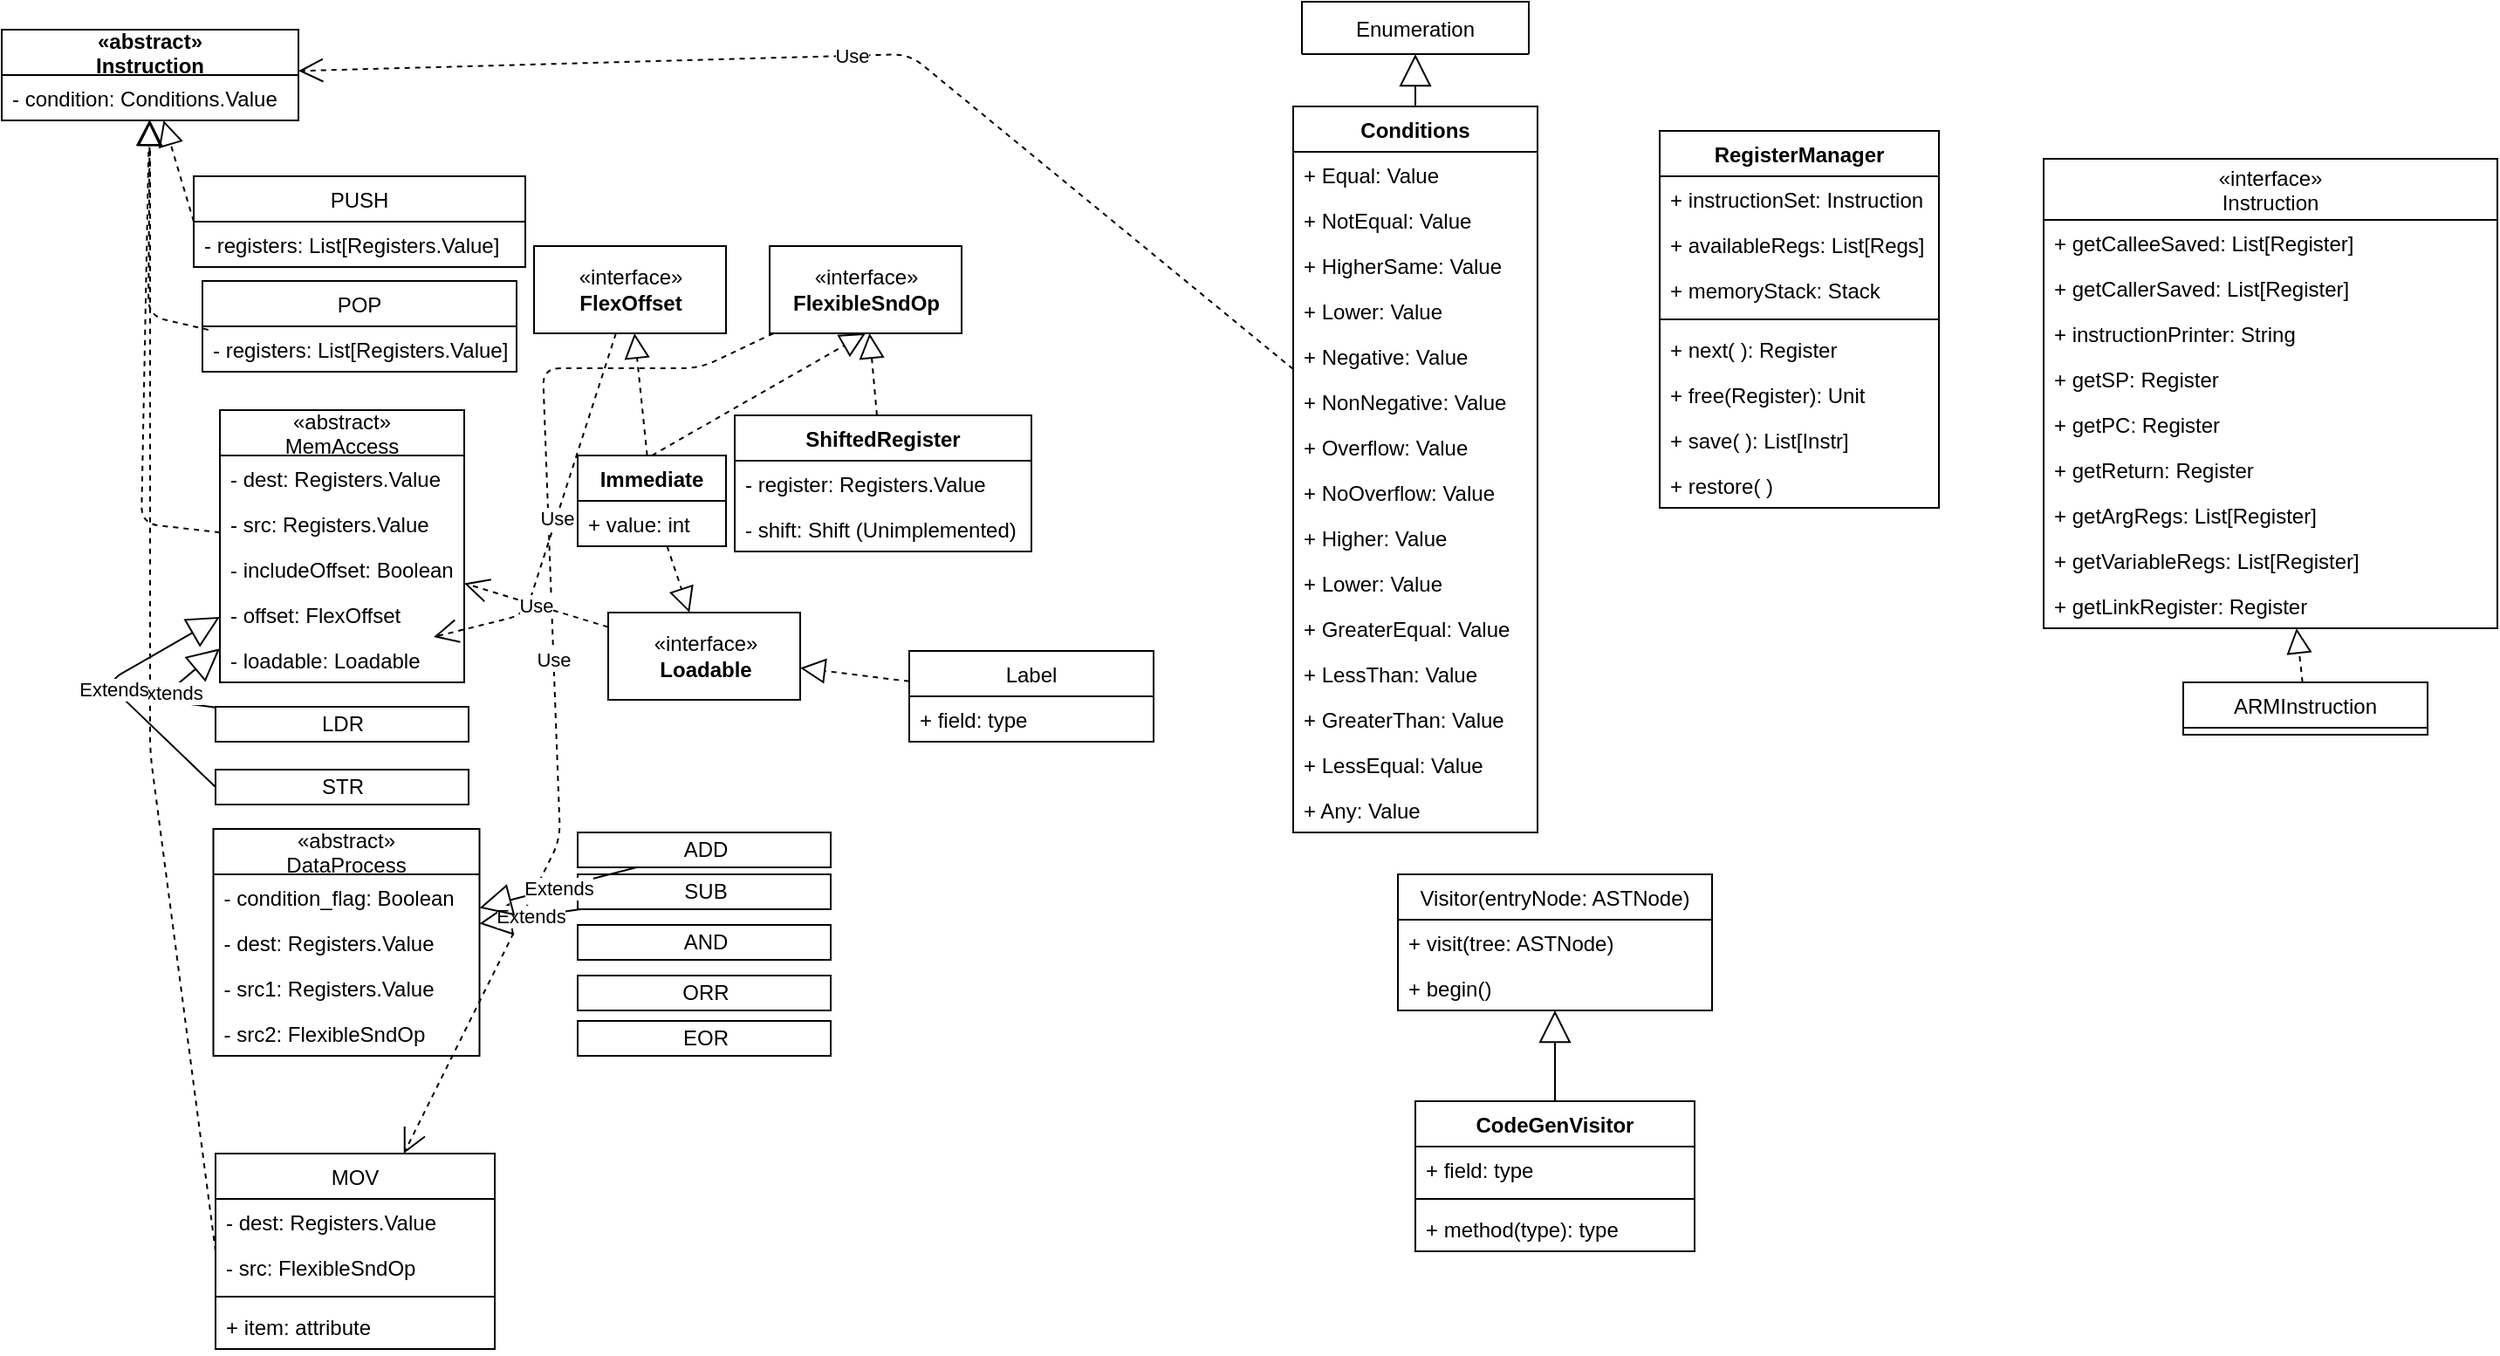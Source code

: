 <mxfile version="12.7.0" type="device"><diagram id="C5RBs43oDa-KdzZeNtuy" name="Page-1"><mxGraphModel dx="927" dy="498" grid="1" gridSize="10" guides="1" tooltips="1" connect="1" arrows="1" fold="1" page="1" pageScale="1" pageWidth="1654" pageHeight="1169" math="0" shadow="0"><root><mxCell id="WIyWlLk6GJQsqaUBKTNV-0"/><mxCell id="WIyWlLk6GJQsqaUBKTNV-1" parent="WIyWlLk6GJQsqaUBKTNV-0"/><mxCell id="_o6cp8vwqHWBX1UMUUxe-0" value="CodeGenVisitor" style="swimlane;fontStyle=1;align=center;verticalAlign=top;childLayout=stackLayout;horizontal=1;startSize=26;horizontalStack=0;resizeParent=1;resizeParentMax=0;resizeLast=0;collapsible=1;marginBottom=0;" parent="WIyWlLk6GJQsqaUBKTNV-1" vertex="1"><mxGeometry x="810" y="640" width="160" height="86" as="geometry"/></mxCell><mxCell id="_o6cp8vwqHWBX1UMUUxe-1" value="+ field: type" style="text;strokeColor=none;fillColor=none;align=left;verticalAlign=top;spacingLeft=4;spacingRight=4;overflow=hidden;rotatable=0;points=[[0,0.5],[1,0.5]];portConstraint=eastwest;" parent="_o6cp8vwqHWBX1UMUUxe-0" vertex="1"><mxGeometry y="26" width="160" height="26" as="geometry"/></mxCell><mxCell id="_o6cp8vwqHWBX1UMUUxe-2" value="" style="line;strokeWidth=1;fillColor=none;align=left;verticalAlign=middle;spacingTop=-1;spacingLeft=3;spacingRight=3;rotatable=0;labelPosition=right;points=[];portConstraint=eastwest;" parent="_o6cp8vwqHWBX1UMUUxe-0" vertex="1"><mxGeometry y="52" width="160" height="8" as="geometry"/></mxCell><mxCell id="_o6cp8vwqHWBX1UMUUxe-3" value="+ method(type): type" style="text;strokeColor=none;fillColor=none;align=left;verticalAlign=top;spacingLeft=4;spacingRight=4;overflow=hidden;rotatable=0;points=[[0,0.5],[1,0.5]];portConstraint=eastwest;" parent="_o6cp8vwqHWBX1UMUUxe-0" vertex="1"><mxGeometry y="60" width="160" height="26" as="geometry"/></mxCell><mxCell id="_o6cp8vwqHWBX1UMUUxe-4" value="Visitor(entryNode: ASTNode)" style="swimlane;fontStyle=0;childLayout=stackLayout;horizontal=1;startSize=26;fillColor=none;horizontalStack=0;resizeParent=1;resizeParentMax=0;resizeLast=0;collapsible=1;marginBottom=0;" parent="WIyWlLk6GJQsqaUBKTNV-1" vertex="1"><mxGeometry x="800" y="510" width="180" height="78" as="geometry"/></mxCell><mxCell id="_o6cp8vwqHWBX1UMUUxe-5" value="+ visit(tree: ASTNode)" style="text;strokeColor=none;fillColor=none;align=left;verticalAlign=top;spacingLeft=4;spacingRight=4;overflow=hidden;rotatable=0;points=[[0,0.5],[1,0.5]];portConstraint=eastwest;" parent="_o6cp8vwqHWBX1UMUUxe-4" vertex="1"><mxGeometry y="26" width="180" height="26" as="geometry"/></mxCell><mxCell id="_o6cp8vwqHWBX1UMUUxe-6" value="+ begin()" style="text;strokeColor=none;fillColor=none;align=left;verticalAlign=top;spacingLeft=4;spacingRight=4;overflow=hidden;rotatable=0;points=[[0,0.5],[1,0.5]];portConstraint=eastwest;" parent="_o6cp8vwqHWBX1UMUUxe-4" vertex="1"><mxGeometry y="52" width="180" height="26" as="geometry"/></mxCell><mxCell id="_o6cp8vwqHWBX1UMUUxe-9" value="" style="endArrow=block;endSize=16;endFill=0;html=1;exitX=0.5;exitY=0;exitDx=0;exitDy=0;" parent="WIyWlLk6GJQsqaUBKTNV-1" source="_o6cp8vwqHWBX1UMUUxe-0" target="_o6cp8vwqHWBX1UMUUxe-6" edge="1"><mxGeometry width="160" relative="1" as="geometry"><mxPoint x="390" y="270" as="sourcePoint"/><mxPoint x="300" y="430" as="targetPoint"/></mxGeometry></mxCell><mxCell id="_o6cp8vwqHWBX1UMUUxe-18" value="Enumeration" style="swimlane;fontStyle=0;childLayout=stackLayout;horizontal=1;startSize=52;fillColor=none;horizontalStack=0;resizeParent=1;resizeParentMax=0;resizeLast=0;collapsible=1;marginBottom=0;" parent="WIyWlLk6GJQsqaUBKTNV-1" vertex="1"><mxGeometry x="745" y="10" width="130" height="30" as="geometry"><mxRectangle x="585" y="124" width="100" height="52" as="alternateBounds"/></mxGeometry></mxCell><mxCell id="_o6cp8vwqHWBX1UMUUxe-32" value="PUSH" style="swimlane;fontStyle=0;childLayout=stackLayout;horizontal=1;startSize=26;fillColor=none;horizontalStack=0;resizeParent=1;resizeParentMax=0;resizeLast=0;collapsible=1;marginBottom=0;" parent="WIyWlLk6GJQsqaUBKTNV-1" vertex="1"><mxGeometry x="110" y="110" width="190" height="52" as="geometry"/></mxCell><mxCell id="_o6cp8vwqHWBX1UMUUxe-33" value="- registers: List[Registers.Value]" style="text;strokeColor=none;fillColor=none;align=left;verticalAlign=top;spacingLeft=4;spacingRight=4;overflow=hidden;rotatable=0;points=[[0,0.5],[1,0.5]];portConstraint=eastwest;" parent="_o6cp8vwqHWBX1UMUUxe-32" vertex="1"><mxGeometry y="26" width="190" height="26" as="geometry"/></mxCell><mxCell id="_o6cp8vwqHWBX1UMUUxe-47" value="" style="endArrow=block;dashed=1;endFill=0;endSize=12;html=1;exitX=0;exitY=0.5;exitDx=0;exitDy=0;" parent="WIyWlLk6GJQsqaUBKTNV-1" source="_o6cp8vwqHWBX1UMUUxe-32" target="_o6cp8vwqHWBX1UMUUxe-86" edge="1"><mxGeometry width="160" relative="1" as="geometry"><mxPoint x="100" y="255" as="sourcePoint"/><mxPoint x="71.96" y="103.012" as="targetPoint"/><Array as="points"/></mxGeometry></mxCell><mxCell id="_o6cp8vwqHWBX1UMUUxe-55" value="" style="endArrow=block;dashed=1;endFill=0;endSize=12;html=1;exitX=0.019;exitY=0.077;exitDx=0;exitDy=0;exitPerimeter=0;" parent="WIyWlLk6GJQsqaUBKTNV-1" source="_o6cp8vwqHWBX1UMUUxe-58" target="_o6cp8vwqHWBX1UMUUxe-86" edge="1"><mxGeometry width="160" relative="1" as="geometry"><mxPoint x="65" y="380" as="sourcePoint"/><mxPoint x="70" y="104" as="targetPoint"/><Array as="points"><mxPoint x="84" y="190"/></Array></mxGeometry></mxCell><mxCell id="_o6cp8vwqHWBX1UMUUxe-57" value="POP" style="swimlane;fontStyle=0;childLayout=stackLayout;horizontal=1;startSize=26;fillColor=none;horizontalStack=0;resizeParent=1;resizeParentMax=0;resizeLast=0;collapsible=1;marginBottom=0;" parent="WIyWlLk6GJQsqaUBKTNV-1" vertex="1"><mxGeometry x="115" y="170" width="180" height="52" as="geometry"/></mxCell><mxCell id="_o6cp8vwqHWBX1UMUUxe-58" value="- registers: List[Registers.Value]" style="text;strokeColor=none;fillColor=none;align=left;verticalAlign=top;spacingLeft=4;spacingRight=4;overflow=hidden;rotatable=0;points=[[0,0.5],[1,0.5]];portConstraint=eastwest;" parent="_o6cp8vwqHWBX1UMUUxe-57" vertex="1"><mxGeometry y="26" width="180" height="26" as="geometry"/></mxCell><mxCell id="_o6cp8vwqHWBX1UMUUxe-59" value="MOV" style="swimlane;fontStyle=0;childLayout=stackLayout;horizontal=1;startSize=26;fillColor=none;horizontalStack=0;resizeParent=1;resizeParentMax=0;resizeLast=0;collapsible=1;marginBottom=0;" parent="WIyWlLk6GJQsqaUBKTNV-1" vertex="1"><mxGeometry x="122.5" y="670" width="160" height="112" as="geometry"/></mxCell><mxCell id="_o6cp8vwqHWBX1UMUUxe-62" value="- dest: Registers.Value" style="text;strokeColor=none;fillColor=none;align=left;verticalAlign=top;spacingLeft=4;spacingRight=4;overflow=hidden;rotatable=0;points=[[0,0.5],[1,0.5]];portConstraint=eastwest;" parent="_o6cp8vwqHWBX1UMUUxe-59" vertex="1"><mxGeometry y="26" width="160" height="26" as="geometry"/></mxCell><mxCell id="_o6cp8vwqHWBX1UMUUxe-60" value="- src: FlexibleSndOp" style="text;strokeColor=none;fillColor=none;align=left;verticalAlign=top;spacingLeft=4;spacingRight=4;overflow=hidden;rotatable=0;points=[[0,0.5],[1,0.5]];portConstraint=eastwest;" parent="_o6cp8vwqHWBX1UMUUxe-59" vertex="1"><mxGeometry y="52" width="160" height="26" as="geometry"/></mxCell><mxCell id="_o6cp8vwqHWBX1UMUUxe-66" value="" style="line;strokeWidth=1;fillColor=none;align=left;verticalAlign=middle;spacingTop=-1;spacingLeft=3;spacingRight=3;rotatable=0;labelPosition=right;points=[];portConstraint=eastwest;" parent="_o6cp8vwqHWBX1UMUUxe-59" vertex="1"><mxGeometry y="78" width="160" height="8" as="geometry"/></mxCell><mxCell id="_o6cp8vwqHWBX1UMUUxe-67" value="+ item: attribute" style="text;strokeColor=none;fillColor=none;align=left;verticalAlign=top;spacingLeft=4;spacingRight=4;overflow=hidden;rotatable=0;points=[[0,0.5],[1,0.5]];portConstraint=eastwest;" parent="_o6cp8vwqHWBX1UMUUxe-59" vertex="1"><mxGeometry y="86" width="160" height="26" as="geometry"/></mxCell><mxCell id="_o6cp8vwqHWBX1UMUUxe-61" value="" style="endArrow=block;dashed=1;endFill=0;endSize=12;html=1;exitX=0;exitY=0.5;exitDx=0;exitDy=0;" parent="WIyWlLk6GJQsqaUBKTNV-1" source="_o6cp8vwqHWBX1UMUUxe-59" target="_o6cp8vwqHWBX1UMUUxe-86" edge="1"><mxGeometry width="160" relative="1" as="geometry"><mxPoint x="10" y="440" as="sourcePoint"/><mxPoint x="69.02" y="110.006" as="targetPoint"/><Array as="points"><mxPoint x="85" y="440"/></Array></mxGeometry></mxCell><mxCell id="_o6cp8vwqHWBX1UMUUxe-64" value="«interface»&lt;br&gt;&lt;b&gt;FlexibleSndOp&lt;/b&gt;" style="html=1;" parent="WIyWlLk6GJQsqaUBKTNV-1" vertex="1"><mxGeometry x="440" y="150" width="110" height="50" as="geometry"/></mxCell><mxCell id="_o6cp8vwqHWBX1UMUUxe-68" value="Conditions" style="swimlane;fontStyle=1;childLayout=stackLayout;horizontal=1;startSize=26;fillColor=none;horizontalStack=0;resizeParent=1;resizeParentMax=0;resizeLast=0;collapsible=1;marginBottom=0;" parent="WIyWlLk6GJQsqaUBKTNV-1" vertex="1"><mxGeometry x="740" y="70" width="140" height="416" as="geometry"/></mxCell><mxCell id="_o6cp8vwqHWBX1UMUUxe-69" value="+ Equal: Value" style="text;strokeColor=none;fillColor=none;align=left;verticalAlign=top;spacingLeft=4;spacingRight=4;overflow=hidden;rotatable=0;points=[[0,0.5],[1,0.5]];portConstraint=eastwest;" parent="_o6cp8vwqHWBX1UMUUxe-68" vertex="1"><mxGeometry y="26" width="140" height="26" as="geometry"/></mxCell><mxCell id="_o6cp8vwqHWBX1UMUUxe-70" value="+ NotEqual: Value" style="text;strokeColor=none;fillColor=none;align=left;verticalAlign=top;spacingLeft=4;spacingRight=4;overflow=hidden;rotatable=0;points=[[0,0.5],[1,0.5]];portConstraint=eastwest;" parent="_o6cp8vwqHWBX1UMUUxe-68" vertex="1"><mxGeometry y="52" width="140" height="26" as="geometry"/></mxCell><mxCell id="_o6cp8vwqHWBX1UMUUxe-71" value="+ HigherSame: Value" style="text;strokeColor=none;fillColor=none;align=left;verticalAlign=top;spacingLeft=4;spacingRight=4;overflow=hidden;rotatable=0;points=[[0,0.5],[1,0.5]];portConstraint=eastwest;" parent="_o6cp8vwqHWBX1UMUUxe-68" vertex="1"><mxGeometry y="78" width="140" height="26" as="geometry"/></mxCell><mxCell id="_o6cp8vwqHWBX1UMUUxe-74" value="+ Lower: Value" style="text;strokeColor=none;fillColor=none;align=left;verticalAlign=top;spacingLeft=4;spacingRight=4;overflow=hidden;rotatable=0;points=[[0,0.5],[1,0.5]];portConstraint=eastwest;" parent="_o6cp8vwqHWBX1UMUUxe-68" vertex="1"><mxGeometry y="104" width="140" height="26" as="geometry"/></mxCell><mxCell id="_o6cp8vwqHWBX1UMUUxe-75" value="+ Negative: Value" style="text;strokeColor=none;fillColor=none;align=left;verticalAlign=top;spacingLeft=4;spacingRight=4;overflow=hidden;rotatable=0;points=[[0,0.5],[1,0.5]];portConstraint=eastwest;" parent="_o6cp8vwqHWBX1UMUUxe-68" vertex="1"><mxGeometry y="130" width="140" height="26" as="geometry"/></mxCell><mxCell id="_o6cp8vwqHWBX1UMUUxe-76" value="+ NonNegative: Value" style="text;strokeColor=none;fillColor=none;align=left;verticalAlign=top;spacingLeft=4;spacingRight=4;overflow=hidden;rotatable=0;points=[[0,0.5],[1,0.5]];portConstraint=eastwest;" parent="_o6cp8vwqHWBX1UMUUxe-68" vertex="1"><mxGeometry y="156" width="140" height="26" as="geometry"/></mxCell><mxCell id="_o6cp8vwqHWBX1UMUUxe-77" value="+ Overflow: Value" style="text;strokeColor=none;fillColor=none;align=left;verticalAlign=top;spacingLeft=4;spacingRight=4;overflow=hidden;rotatable=0;points=[[0,0.5],[1,0.5]];portConstraint=eastwest;" parent="_o6cp8vwqHWBX1UMUUxe-68" vertex="1"><mxGeometry y="182" width="140" height="26" as="geometry"/></mxCell><mxCell id="_o6cp8vwqHWBX1UMUUxe-78" value="+ NoOverflow: Value" style="text;strokeColor=none;fillColor=none;align=left;verticalAlign=top;spacingLeft=4;spacingRight=4;overflow=hidden;rotatable=0;points=[[0,0.5],[1,0.5]];portConstraint=eastwest;" parent="_o6cp8vwqHWBX1UMUUxe-68" vertex="1"><mxGeometry y="208" width="140" height="26" as="geometry"/></mxCell><mxCell id="_o6cp8vwqHWBX1UMUUxe-79" value="+ Higher: Value" style="text;strokeColor=none;fillColor=none;align=left;verticalAlign=top;spacingLeft=4;spacingRight=4;overflow=hidden;rotatable=0;points=[[0,0.5],[1,0.5]];portConstraint=eastwest;" parent="_o6cp8vwqHWBX1UMUUxe-68" vertex="1"><mxGeometry y="234" width="140" height="26" as="geometry"/></mxCell><mxCell id="_o6cp8vwqHWBX1UMUUxe-80" value="+ Lower: Value" style="text;strokeColor=none;fillColor=none;align=left;verticalAlign=top;spacingLeft=4;spacingRight=4;overflow=hidden;rotatable=0;points=[[0,0.5],[1,0.5]];portConstraint=eastwest;" parent="_o6cp8vwqHWBX1UMUUxe-68" vertex="1"><mxGeometry y="260" width="140" height="26" as="geometry"/></mxCell><mxCell id="_o6cp8vwqHWBX1UMUUxe-81" value="+ GreaterEqual: Value" style="text;strokeColor=none;fillColor=none;align=left;verticalAlign=top;spacingLeft=4;spacingRight=4;overflow=hidden;rotatable=0;points=[[0,0.5],[1,0.5]];portConstraint=eastwest;" parent="_o6cp8vwqHWBX1UMUUxe-68" vertex="1"><mxGeometry y="286" width="140" height="26" as="geometry"/></mxCell><mxCell id="_o6cp8vwqHWBX1UMUUxe-82" value="+ LessThan: Value" style="text;strokeColor=none;fillColor=none;align=left;verticalAlign=top;spacingLeft=4;spacingRight=4;overflow=hidden;rotatable=0;points=[[0,0.5],[1,0.5]];portConstraint=eastwest;" parent="_o6cp8vwqHWBX1UMUUxe-68" vertex="1"><mxGeometry y="312" width="140" height="26" as="geometry"/></mxCell><mxCell id="_o6cp8vwqHWBX1UMUUxe-83" value="+ GreaterThan: Value" style="text;strokeColor=none;fillColor=none;align=left;verticalAlign=top;spacingLeft=4;spacingRight=4;overflow=hidden;rotatable=0;points=[[0,0.5],[1,0.5]];portConstraint=eastwest;" parent="_o6cp8vwqHWBX1UMUUxe-68" vertex="1"><mxGeometry y="338" width="140" height="26" as="geometry"/></mxCell><mxCell id="_o6cp8vwqHWBX1UMUUxe-84" value="+ LessEqual: Value" style="text;strokeColor=none;fillColor=none;align=left;verticalAlign=top;spacingLeft=4;spacingRight=4;overflow=hidden;rotatable=0;points=[[0,0.5],[1,0.5]];portConstraint=eastwest;" parent="_o6cp8vwqHWBX1UMUUxe-68" vertex="1"><mxGeometry y="364" width="140" height="26" as="geometry"/></mxCell><mxCell id="_o6cp8vwqHWBX1UMUUxe-85" value="+ Any: Value" style="text;strokeColor=none;fillColor=none;align=left;verticalAlign=top;spacingLeft=4;spacingRight=4;overflow=hidden;rotatable=0;points=[[0,0.5],[1,0.5]];portConstraint=eastwest;" parent="_o6cp8vwqHWBX1UMUUxe-68" vertex="1"><mxGeometry y="390" width="140" height="26" as="geometry"/></mxCell><mxCell id="_o6cp8vwqHWBX1UMUUxe-73" value="" style="endArrow=block;endSize=16;endFill=0;html=1;entryX=0.5;entryY=1;entryDx=0;entryDy=0;exitX=0.5;exitY=0;exitDx=0;exitDy=0;" parent="WIyWlLk6GJQsqaUBKTNV-1" source="_o6cp8vwqHWBX1UMUUxe-68" target="_o6cp8vwqHWBX1UMUUxe-18" edge="1"><mxGeometry width="160" relative="1" as="geometry"><mxPoint x="730" y="120" as="sourcePoint"/><mxPoint x="730" y="70" as="targetPoint"/></mxGeometry></mxCell><mxCell id="_o6cp8vwqHWBX1UMUUxe-86" value="«abstract»&#10;Instruction" style="swimlane;fontStyle=1;childLayout=stackLayout;horizontal=1;startSize=26;fillColor=none;horizontalStack=0;resizeParent=1;resizeParentMax=0;resizeLast=0;collapsible=1;marginBottom=0;" parent="WIyWlLk6GJQsqaUBKTNV-1" vertex="1"><mxGeometry y="26" width="170" height="52" as="geometry"/></mxCell><mxCell id="_o6cp8vwqHWBX1UMUUxe-87" value="- condition: Conditions.Value" style="text;strokeColor=none;fillColor=none;align=left;verticalAlign=top;spacingLeft=4;spacingRight=4;overflow=hidden;rotatable=0;points=[[0,0.5],[1,0.5]];portConstraint=eastwest;" parent="_o6cp8vwqHWBX1UMUUxe-86" vertex="1"><mxGeometry y="26" width="170" height="26" as="geometry"/></mxCell><mxCell id="_o6cp8vwqHWBX1UMUUxe-90" value="Use" style="endArrow=open;endSize=12;dashed=1;html=1;" parent="WIyWlLk6GJQsqaUBKTNV-1" source="_o6cp8vwqHWBX1UMUUxe-68" target="_o6cp8vwqHWBX1UMUUxe-86" edge="1"><mxGeometry width="160" relative="1" as="geometry"><mxPoint x="550" y="110" as="sourcePoint"/><mxPoint x="550" y="62" as="targetPoint"/><Array as="points"><mxPoint x="520" y="40"/></Array></mxGeometry></mxCell><mxCell id="_o6cp8vwqHWBX1UMUUxe-91" value="Immediate" style="swimlane;fontStyle=1;align=center;verticalAlign=top;childLayout=stackLayout;horizontal=1;startSize=26;horizontalStack=0;resizeParent=1;resizeParentMax=0;resizeLast=0;collapsible=1;marginBottom=0;" parent="WIyWlLk6GJQsqaUBKTNV-1" vertex="1"><mxGeometry x="330" y="270" width="85" height="52" as="geometry"><mxRectangle x="330" y="270" width="90" height="26" as="alternateBounds"/></mxGeometry></mxCell><mxCell id="_o6cp8vwqHWBX1UMUUxe-92" value="+ value: int" style="text;strokeColor=none;fillColor=none;align=left;verticalAlign=top;spacingLeft=4;spacingRight=4;overflow=hidden;rotatable=0;points=[[0,0.5],[1,0.5]];portConstraint=eastwest;" parent="_o6cp8vwqHWBX1UMUUxe-91" vertex="1"><mxGeometry y="26" width="85" height="26" as="geometry"/></mxCell><mxCell id="_o6cp8vwqHWBX1UMUUxe-95" value="" style="endArrow=block;dashed=1;endFill=0;endSize=12;html=1;entryX=0.5;entryY=1;entryDx=0;entryDy=0;exitX=0.5;exitY=0;exitDx=0;exitDy=0;" parent="WIyWlLk6GJQsqaUBKTNV-1" source="_o6cp8vwqHWBX1UMUUxe-91" target="_o6cp8vwqHWBX1UMUUxe-64" edge="1"><mxGeometry width="160" relative="1" as="geometry"><mxPoint x="315" y="257.5" as="sourcePoint"/><mxPoint x="475" y="257.5" as="targetPoint"/></mxGeometry></mxCell><mxCell id="_o6cp8vwqHWBX1UMUUxe-97" value="Use" style="endArrow=open;endSize=12;dashed=1;html=1;" parent="WIyWlLk6GJQsqaUBKTNV-1" source="_o6cp8vwqHWBX1UMUUxe-64" target="_o6cp8vwqHWBX1UMUUxe-59" edge="1"><mxGeometry width="160" relative="1" as="geometry"><mxPoint x="210" y="420" as="sourcePoint"/><mxPoint x="370" y="420" as="targetPoint"/><Array as="points"><mxPoint x="400" y="220"/><mxPoint x="310" y="220"/><mxPoint x="320" y="490"/></Array></mxGeometry></mxCell><mxCell id="_o6cp8vwqHWBX1UMUUxe-99" value="ShiftedRegister" style="swimlane;fontStyle=1;childLayout=stackLayout;horizontal=1;startSize=26;fillColor=none;horizontalStack=0;resizeParent=1;resizeParentMax=0;resizeLast=0;collapsible=1;marginBottom=0;" parent="WIyWlLk6GJQsqaUBKTNV-1" vertex="1"><mxGeometry x="420" y="247" width="170" height="78" as="geometry"/></mxCell><mxCell id="_o6cp8vwqHWBX1UMUUxe-100" value="- register: Registers.Value" style="text;strokeColor=none;fillColor=none;align=left;verticalAlign=top;spacingLeft=4;spacingRight=4;overflow=hidden;rotatable=0;points=[[0,0.5],[1,0.5]];portConstraint=eastwest;" parent="_o6cp8vwqHWBX1UMUUxe-99" vertex="1"><mxGeometry y="26" width="170" height="26" as="geometry"/></mxCell><mxCell id="_o6cp8vwqHWBX1UMUUxe-101" value="- shift: Shift (Unimplemented)" style="text;strokeColor=none;fillColor=none;align=left;verticalAlign=top;spacingLeft=4;spacingRight=4;overflow=hidden;rotatable=0;points=[[0,0.5],[1,0.5]];portConstraint=eastwest;" parent="_o6cp8vwqHWBX1UMUUxe-99" vertex="1"><mxGeometry y="52" width="170" height="26" as="geometry"/></mxCell><mxCell id="_o6cp8vwqHWBX1UMUUxe-103" value="" style="endArrow=block;dashed=1;endFill=0;endSize=12;html=1;" parent="WIyWlLk6GJQsqaUBKTNV-1" source="_o6cp8vwqHWBX1UMUUxe-99" target="_o6cp8vwqHWBX1UMUUxe-64" edge="1"><mxGeometry width="160" relative="1" as="geometry"><mxPoint x="415" y="410" as="sourcePoint"/><mxPoint x="415" y="148" as="targetPoint"/></mxGeometry></mxCell><mxCell id="r9SOxxjKzirzOXoIj6W5-0" value="«abstract»&#10;MemAccess" style="swimlane;fontStyle=0;childLayout=stackLayout;horizontal=1;startSize=26;fillColor=none;horizontalStack=0;resizeParent=1;resizeParentMax=0;resizeLast=0;collapsible=1;marginBottom=0;" parent="WIyWlLk6GJQsqaUBKTNV-1" vertex="1"><mxGeometry x="125" y="244" width="140" height="156" as="geometry"/></mxCell><mxCell id="r9SOxxjKzirzOXoIj6W5-1" value="- dest: Registers.Value" style="text;strokeColor=none;fillColor=none;align=left;verticalAlign=top;spacingLeft=4;spacingRight=4;overflow=hidden;rotatable=0;points=[[0,0.5],[1,0.5]];portConstraint=eastwest;" parent="r9SOxxjKzirzOXoIj6W5-0" vertex="1"><mxGeometry y="26" width="140" height="26" as="geometry"/></mxCell><mxCell id="r9SOxxjKzirzOXoIj6W5-3" value="- src: Registers.Value" style="text;strokeColor=none;fillColor=none;align=left;verticalAlign=top;spacingLeft=4;spacingRight=4;overflow=hidden;rotatable=0;points=[[0,0.5],[1,0.5]];portConstraint=eastwest;" parent="r9SOxxjKzirzOXoIj6W5-0" vertex="1"><mxGeometry y="52" width="140" height="26" as="geometry"/></mxCell><mxCell id="r9SOxxjKzirzOXoIj6W5-2" value="- includeOffset: Boolean" style="text;strokeColor=none;fillColor=none;align=left;verticalAlign=top;spacingLeft=4;spacingRight=4;overflow=hidden;rotatable=0;points=[[0,0.5],[1,0.5]];portConstraint=eastwest;" parent="r9SOxxjKzirzOXoIj6W5-0" vertex="1"><mxGeometry y="78" width="140" height="26" as="geometry"/></mxCell><mxCell id="r9SOxxjKzirzOXoIj6W5-37" value="- offset: FlexOffset" style="text;strokeColor=none;fillColor=none;align=left;verticalAlign=top;spacingLeft=4;spacingRight=4;overflow=hidden;rotatable=0;points=[[0,0.5],[1,0.5]];portConstraint=eastwest;" parent="r9SOxxjKzirzOXoIj6W5-0" vertex="1"><mxGeometry y="104" width="140" height="26" as="geometry"/></mxCell><mxCell id="r9SOxxjKzirzOXoIj6W5-6" value="- loadable: Loadable" style="text;strokeColor=none;fillColor=none;align=left;verticalAlign=top;spacingLeft=4;spacingRight=4;overflow=hidden;rotatable=0;points=[[0,0.5],[1,0.5]];portConstraint=eastwest;" parent="r9SOxxjKzirzOXoIj6W5-0" vertex="1"><mxGeometry y="130" width="140" height="26" as="geometry"/></mxCell><mxCell id="r9SOxxjKzirzOXoIj6W5-5" value="" style="endArrow=block;dashed=1;endFill=0;endSize=12;html=1;" parent="WIyWlLk6GJQsqaUBKTNV-1" source="r9SOxxjKzirzOXoIj6W5-0" target="_o6cp8vwqHWBX1UMUUxe-86" edge="1"><mxGeometry width="160" relative="1" as="geometry"><mxPoint x="135" y="526" as="sourcePoint"/><mxPoint x="97.241" y="88" as="targetPoint"/><Array as="points"><mxPoint x="80" y="309"/></Array></mxGeometry></mxCell><mxCell id="r9SOxxjKzirzOXoIj6W5-7" value="«interface»&lt;br&gt;&lt;b&gt;FlexOffset&lt;/b&gt;" style="html=1;" parent="WIyWlLk6GJQsqaUBKTNV-1" vertex="1"><mxGeometry x="305" y="150" width="110" height="50" as="geometry"/></mxCell><mxCell id="r9SOxxjKzirzOXoIj6W5-12" value="" style="endArrow=block;dashed=1;endFill=0;endSize=12;html=1;" parent="WIyWlLk6GJQsqaUBKTNV-1" source="_o6cp8vwqHWBX1UMUUxe-91" target="r9SOxxjKzirzOXoIj6W5-7" edge="1"><mxGeometry width="160" relative="1" as="geometry"><mxPoint x="10" y="750" as="sourcePoint"/><mxPoint x="170" y="750" as="targetPoint"/></mxGeometry></mxCell><mxCell id="r9SOxxjKzirzOXoIj6W5-13" value="Use" style="endArrow=open;endSize=12;dashed=1;html=1;" parent="WIyWlLk6GJQsqaUBKTNV-1" source="r9SOxxjKzirzOXoIj6W5-7" target="r9SOxxjKzirzOXoIj6W5-6" edge="1"><mxGeometry width="160" relative="1" as="geometry"><mxPoint x="10" y="750" as="sourcePoint"/><mxPoint x="170" y="750" as="targetPoint"/><Array as="points"><mxPoint x="300" y="361"/></Array></mxGeometry></mxCell><mxCell id="r9SOxxjKzirzOXoIj6W5-20" value="LDR" style="html=1;" parent="WIyWlLk6GJQsqaUBKTNV-1" vertex="1"><mxGeometry x="122.5" y="414" width="145" height="20" as="geometry"/></mxCell><mxCell id="r9SOxxjKzirzOXoIj6W5-21" value="Extends" style="endArrow=block;endSize=16;endFill=0;html=1;" parent="WIyWlLk6GJQsqaUBKTNV-1" source="r9SOxxjKzirzOXoIj6W5-20" target="r9SOxxjKzirzOXoIj6W5-0" edge="1"><mxGeometry width="160" relative="1" as="geometry"><mxPoint x="10" y="750" as="sourcePoint"/><mxPoint x="170" y="750" as="targetPoint"/><Array as="points"><mxPoint x="90" y="410"/></Array></mxGeometry></mxCell><mxCell id="r9SOxxjKzirzOXoIj6W5-22" value="STR" style="html=1;" parent="WIyWlLk6GJQsqaUBKTNV-1" vertex="1"><mxGeometry x="122.5" y="450" width="145" height="20" as="geometry"/></mxCell><mxCell id="r9SOxxjKzirzOXoIj6W5-23" value="Extends" style="endArrow=block;endSize=16;endFill=0;html=1;exitX=0;exitY=0.5;exitDx=0;exitDy=0;" parent="WIyWlLk6GJQsqaUBKTNV-1" source="r9SOxxjKzirzOXoIj6W5-22" target="r9SOxxjKzirzOXoIj6W5-0" edge="1"><mxGeometry width="160" relative="1" as="geometry"><mxPoint x="135" y="416.744" as="sourcePoint"/><mxPoint x="137.426" y="384" as="targetPoint"/><Array as="points"><mxPoint x="60" y="400"/></Array></mxGeometry></mxCell><mxCell id="r9SOxxjKzirzOXoIj6W5-24" value="«abstract»&#10;DataProcess" style="swimlane;fontStyle=0;childLayout=stackLayout;horizontal=1;startSize=26;fillColor=none;horizontalStack=0;resizeParent=1;resizeParentMax=0;resizeLast=0;collapsible=1;marginBottom=0;" parent="WIyWlLk6GJQsqaUBKTNV-1" vertex="1"><mxGeometry x="121.25" y="484" width="152.5" height="130" as="geometry"/></mxCell><mxCell id="r9SOxxjKzirzOXoIj6W5-29" value="- condition_flag: Boolean" style="text;strokeColor=none;fillColor=none;align=left;verticalAlign=top;spacingLeft=4;spacingRight=4;overflow=hidden;rotatable=0;points=[[0,0.5],[1,0.5]];portConstraint=eastwest;" parent="r9SOxxjKzirzOXoIj6W5-24" vertex="1"><mxGeometry y="26" width="152.5" height="26" as="geometry"/></mxCell><mxCell id="r9SOxxjKzirzOXoIj6W5-25" value="- dest: Registers.Value" style="text;strokeColor=none;fillColor=none;align=left;verticalAlign=top;spacingLeft=4;spacingRight=4;overflow=hidden;rotatable=0;points=[[0,0.5],[1,0.5]];portConstraint=eastwest;" parent="r9SOxxjKzirzOXoIj6W5-24" vertex="1"><mxGeometry y="52" width="152.5" height="26" as="geometry"/></mxCell><mxCell id="r9SOxxjKzirzOXoIj6W5-26" value="- src1: Registers.Value" style="text;strokeColor=none;fillColor=none;align=left;verticalAlign=top;spacingLeft=4;spacingRight=4;overflow=hidden;rotatable=0;points=[[0,0.5],[1,0.5]];portConstraint=eastwest;" parent="r9SOxxjKzirzOXoIj6W5-24" vertex="1"><mxGeometry y="78" width="152.5" height="26" as="geometry"/></mxCell><mxCell id="r9SOxxjKzirzOXoIj6W5-27" value="- src2: FlexibleSndOp" style="text;strokeColor=none;fillColor=none;align=left;verticalAlign=top;spacingLeft=4;spacingRight=4;overflow=hidden;rotatable=0;points=[[0,0.5],[1,0.5]];portConstraint=eastwest;" parent="r9SOxxjKzirzOXoIj6W5-24" vertex="1"><mxGeometry y="104" width="152.5" height="26" as="geometry"/></mxCell><mxCell id="r9SOxxjKzirzOXoIj6W5-30" value="ADD" style="html=1;" parent="WIyWlLk6GJQsqaUBKTNV-1" vertex="1"><mxGeometry x="330" y="486" width="145" height="20" as="geometry"/></mxCell><mxCell id="r9SOxxjKzirzOXoIj6W5-31" value="SUB" style="html=1;" parent="WIyWlLk6GJQsqaUBKTNV-1" vertex="1"><mxGeometry x="330" y="510" width="145" height="20" as="geometry"/></mxCell><mxCell id="r9SOxxjKzirzOXoIj6W5-32" value="Extends" style="endArrow=block;endSize=16;endFill=0;html=1;" parent="WIyWlLk6GJQsqaUBKTNV-1" source="r9SOxxjKzirzOXoIj6W5-31" target="r9SOxxjKzirzOXoIj6W5-24" edge="1"><mxGeometry width="160" relative="1" as="geometry"><mxPoint x="360" y="580" as="sourcePoint"/><mxPoint x="520" y="580" as="targetPoint"/></mxGeometry></mxCell><mxCell id="r9SOxxjKzirzOXoIj6W5-33" value="Extends" style="endArrow=block;endSize=16;endFill=0;html=1;" parent="WIyWlLk6GJQsqaUBKTNV-1" source="r9SOxxjKzirzOXoIj6W5-30" target="r9SOxxjKzirzOXoIj6W5-24" edge="1"><mxGeometry width="160" relative="1" as="geometry"><mxPoint x="300" y="440.002" as="sourcePoint"/><mxPoint x="330" y="571.77" as="targetPoint"/></mxGeometry></mxCell><mxCell id="r9SOxxjKzirzOXoIj6W5-34" value="«interface»&lt;br&gt;&lt;b&gt;Loadable&lt;/b&gt;" style="html=1;" parent="WIyWlLk6GJQsqaUBKTNV-1" vertex="1"><mxGeometry x="347.5" y="360" width="110" height="50" as="geometry"/></mxCell><mxCell id="r9SOxxjKzirzOXoIj6W5-35" value="" style="endArrow=block;dashed=1;endFill=0;endSize=12;html=1;" parent="WIyWlLk6GJQsqaUBKTNV-1" source="_o6cp8vwqHWBX1UMUUxe-91" target="r9SOxxjKzirzOXoIj6W5-34" edge="1"><mxGeometry width="160" relative="1" as="geometry"><mxPoint x="510" y="370" as="sourcePoint"/><mxPoint x="530" y="440" as="targetPoint"/></mxGeometry></mxCell><mxCell id="r9SOxxjKzirzOXoIj6W5-36" value="Use" style="endArrow=open;endSize=12;dashed=1;html=1;" parent="WIyWlLk6GJQsqaUBKTNV-1" source="r9SOxxjKzirzOXoIj6W5-34" target="r9SOxxjKzirzOXoIj6W5-0" edge="1"><mxGeometry width="160" relative="1" as="geometry"><mxPoint x="500" y="420" as="sourcePoint"/><mxPoint x="660" y="420" as="targetPoint"/></mxGeometry></mxCell><mxCell id="r9SOxxjKzirzOXoIj6W5-38" value="Label" style="swimlane;fontStyle=0;childLayout=stackLayout;horizontal=1;startSize=26;fillColor=none;horizontalStack=0;resizeParent=1;resizeParentMax=0;resizeLast=0;collapsible=1;marginBottom=0;" parent="WIyWlLk6GJQsqaUBKTNV-1" vertex="1"><mxGeometry x="520" y="382" width="140" height="52" as="geometry"/></mxCell><mxCell id="r9SOxxjKzirzOXoIj6W5-39" value="+ field: type" style="text;strokeColor=none;fillColor=none;align=left;verticalAlign=top;spacingLeft=4;spacingRight=4;overflow=hidden;rotatable=0;points=[[0,0.5],[1,0.5]];portConstraint=eastwest;" parent="r9SOxxjKzirzOXoIj6W5-38" vertex="1"><mxGeometry y="26" width="140" height="26" as="geometry"/></mxCell><mxCell id="r9SOxxjKzirzOXoIj6W5-48" value="" style="endArrow=block;dashed=1;endFill=0;endSize=12;html=1;" parent="WIyWlLk6GJQsqaUBKTNV-1" source="r9SOxxjKzirzOXoIj6W5-38" target="r9SOxxjKzirzOXoIj6W5-34" edge="1"><mxGeometry width="160" relative="1" as="geometry"><mxPoint x="391.264" y="332" as="sourcePoint"/><mxPoint x="404.073" y="370" as="targetPoint"/></mxGeometry></mxCell><mxCell id="r9SOxxjKzirzOXoIj6W5-50" value="AND" style="html=1;" parent="WIyWlLk6GJQsqaUBKTNV-1" vertex="1"><mxGeometry x="330" y="539" width="145" height="20" as="geometry"/></mxCell><mxCell id="r9SOxxjKzirzOXoIj6W5-51" value="ORR" style="html=1;" parent="WIyWlLk6GJQsqaUBKTNV-1" vertex="1"><mxGeometry x="330" y="568" width="145" height="20" as="geometry"/></mxCell><mxCell id="r9SOxxjKzirzOXoIj6W5-52" value="EOR" style="html=1;" parent="WIyWlLk6GJQsqaUBKTNV-1" vertex="1"><mxGeometry x="330" y="594" width="145" height="20" as="geometry"/></mxCell><mxCell id="Div8qQpAUH1MUD14u6_F-0" value="«interface»&#10;Instruction" style="swimlane;fontStyle=0;childLayout=stackLayout;horizontal=1;startSize=35;fillColor=none;horizontalStack=0;resizeParent=1;resizeParentMax=0;resizeLast=0;collapsible=1;marginBottom=0;" vertex="1" parent="WIyWlLk6GJQsqaUBKTNV-1"><mxGeometry x="1170" y="100" width="260" height="269" as="geometry"/></mxCell><mxCell id="Div8qQpAUH1MUD14u6_F-1" value="+ getCalleeSaved: List[Register]" style="text;strokeColor=none;fillColor=none;align=left;verticalAlign=top;spacingLeft=4;spacingRight=4;overflow=hidden;rotatable=0;points=[[0,0.5],[1,0.5]];portConstraint=eastwest;" vertex="1" parent="Div8qQpAUH1MUD14u6_F-0"><mxGeometry y="35" width="260" height="26" as="geometry"/></mxCell><mxCell id="Div8qQpAUH1MUD14u6_F-2" value="+ getCallerSaved: List[Register]" style="text;strokeColor=none;fillColor=none;align=left;verticalAlign=top;spacingLeft=4;spacingRight=4;overflow=hidden;rotatable=0;points=[[0,0.5],[1,0.5]];portConstraint=eastwest;" vertex="1" parent="Div8qQpAUH1MUD14u6_F-0"><mxGeometry y="61" width="260" height="26" as="geometry"/></mxCell><mxCell id="Div8qQpAUH1MUD14u6_F-3" value="+ instructionPrinter: String" style="text;strokeColor=none;fillColor=none;align=left;verticalAlign=top;spacingLeft=4;spacingRight=4;overflow=hidden;rotatable=0;points=[[0,0.5],[1,0.5]];portConstraint=eastwest;" vertex="1" parent="Div8qQpAUH1MUD14u6_F-0"><mxGeometry y="87" width="260" height="26" as="geometry"/></mxCell><mxCell id="Div8qQpAUH1MUD14u6_F-14" value="+ getSP: Register" style="text;strokeColor=none;fillColor=none;align=left;verticalAlign=top;spacingLeft=4;spacingRight=4;overflow=hidden;rotatable=0;points=[[0,0.5],[1,0.5]];portConstraint=eastwest;" vertex="1" parent="Div8qQpAUH1MUD14u6_F-0"><mxGeometry y="113" width="260" height="26" as="geometry"/></mxCell><mxCell id="Div8qQpAUH1MUD14u6_F-15" value="+ getPC: Register" style="text;strokeColor=none;fillColor=none;align=left;verticalAlign=top;spacingLeft=4;spacingRight=4;overflow=hidden;rotatable=0;points=[[0,0.5],[1,0.5]];portConstraint=eastwest;" vertex="1" parent="Div8qQpAUH1MUD14u6_F-0"><mxGeometry y="139" width="260" height="26" as="geometry"/></mxCell><mxCell id="Div8qQpAUH1MUD14u6_F-16" value="+ getReturn: Register" style="text;strokeColor=none;fillColor=none;align=left;verticalAlign=top;spacingLeft=4;spacingRight=4;overflow=hidden;rotatable=0;points=[[0,0.5],[1,0.5]];portConstraint=eastwest;" vertex="1" parent="Div8qQpAUH1MUD14u6_F-0"><mxGeometry y="165" width="260" height="26" as="geometry"/></mxCell><mxCell id="Div8qQpAUH1MUD14u6_F-17" value="+ getArgRegs: List[Register]" style="text;strokeColor=none;fillColor=none;align=left;verticalAlign=top;spacingLeft=4;spacingRight=4;overflow=hidden;rotatable=0;points=[[0,0.5],[1,0.5]];portConstraint=eastwest;" vertex="1" parent="Div8qQpAUH1MUD14u6_F-0"><mxGeometry y="191" width="260" height="26" as="geometry"/></mxCell><mxCell id="Div8qQpAUH1MUD14u6_F-18" value="+ getVariableRegs: List[Register]" style="text;strokeColor=none;fillColor=none;align=left;verticalAlign=top;spacingLeft=4;spacingRight=4;overflow=hidden;rotatable=0;points=[[0,0.5],[1,0.5]];portConstraint=eastwest;" vertex="1" parent="Div8qQpAUH1MUD14u6_F-0"><mxGeometry y="217" width="260" height="26" as="geometry"/></mxCell><mxCell id="Div8qQpAUH1MUD14u6_F-19" value="+ getLinkRegister: Register" style="text;strokeColor=none;fillColor=none;align=left;verticalAlign=top;spacingLeft=4;spacingRight=4;overflow=hidden;rotatable=0;points=[[0,0.5],[1,0.5]];portConstraint=eastwest;" vertex="1" parent="Div8qQpAUH1MUD14u6_F-0"><mxGeometry y="243" width="260" height="26" as="geometry"/></mxCell><mxCell id="Div8qQpAUH1MUD14u6_F-20" value="ARMInstruction" style="swimlane;fontStyle=0;childLayout=stackLayout;horizontal=1;startSize=26;fillColor=none;horizontalStack=0;resizeParent=1;resizeParentMax=0;resizeLast=0;collapsible=1;marginBottom=0;" vertex="1" parent="WIyWlLk6GJQsqaUBKTNV-1"><mxGeometry x="1250" y="400" width="140" height="30" as="geometry"/></mxCell><mxCell id="Div8qQpAUH1MUD14u6_F-24" value="" style="endArrow=block;dashed=1;endFill=0;endSize=12;html=1;" edge="1" parent="WIyWlLk6GJQsqaUBKTNV-1" source="Div8qQpAUH1MUD14u6_F-20" target="Div8qQpAUH1MUD14u6_F-0"><mxGeometry width="160" relative="1" as="geometry"><mxPoint x="1050" y="548.5" as="sourcePoint"/><mxPoint x="1210" y="548.5" as="targetPoint"/></mxGeometry></mxCell><mxCell id="Div8qQpAUH1MUD14u6_F-25" value="RegisterManager" style="swimlane;fontStyle=1;align=center;verticalAlign=top;childLayout=stackLayout;horizontal=1;startSize=26;horizontalStack=0;resizeParent=1;resizeParentMax=0;resizeLast=0;collapsible=1;marginBottom=0;" vertex="1" parent="WIyWlLk6GJQsqaUBKTNV-1"><mxGeometry x="950" y="84" width="160" height="216" as="geometry"/></mxCell><mxCell id="Div8qQpAUH1MUD14u6_F-26" value="+ instructionSet: Instruction" style="text;strokeColor=none;fillColor=none;align=left;verticalAlign=top;spacingLeft=4;spacingRight=4;overflow=hidden;rotatable=0;points=[[0,0.5],[1,0.5]];portConstraint=eastwest;" vertex="1" parent="Div8qQpAUH1MUD14u6_F-25"><mxGeometry y="26" width="160" height="26" as="geometry"/></mxCell><mxCell id="Div8qQpAUH1MUD14u6_F-31" value="+ availableRegs: List[Regs]" style="text;strokeColor=none;fillColor=none;align=left;verticalAlign=top;spacingLeft=4;spacingRight=4;overflow=hidden;rotatable=0;points=[[0,0.5],[1,0.5]];portConstraint=eastwest;" vertex="1" parent="Div8qQpAUH1MUD14u6_F-25"><mxGeometry y="52" width="160" height="26" as="geometry"/></mxCell><mxCell id="Div8qQpAUH1MUD14u6_F-32" value="+ memoryStack: Stack" style="text;strokeColor=none;fillColor=none;align=left;verticalAlign=top;spacingLeft=4;spacingRight=4;overflow=hidden;rotatable=0;points=[[0,0.5],[1,0.5]];portConstraint=eastwest;" vertex="1" parent="Div8qQpAUH1MUD14u6_F-25"><mxGeometry y="78" width="160" height="26" as="geometry"/></mxCell><mxCell id="Div8qQpAUH1MUD14u6_F-27" value="" style="line;strokeWidth=1;fillColor=none;align=left;verticalAlign=middle;spacingTop=-1;spacingLeft=3;spacingRight=3;rotatable=0;labelPosition=right;points=[];portConstraint=eastwest;" vertex="1" parent="Div8qQpAUH1MUD14u6_F-25"><mxGeometry y="104" width="160" height="8" as="geometry"/></mxCell><mxCell id="Div8qQpAUH1MUD14u6_F-28" value="+ next( ): Register" style="text;strokeColor=none;fillColor=none;align=left;verticalAlign=top;spacingLeft=4;spacingRight=4;overflow=hidden;rotatable=0;points=[[0,0.5],[1,0.5]];portConstraint=eastwest;" vertex="1" parent="Div8qQpAUH1MUD14u6_F-25"><mxGeometry y="112" width="160" height="26" as="geometry"/></mxCell><mxCell id="Div8qQpAUH1MUD14u6_F-29" value="+ free(Register): Unit" style="text;strokeColor=none;fillColor=none;align=left;verticalAlign=top;spacingLeft=4;spacingRight=4;overflow=hidden;rotatable=0;points=[[0,0.5],[1,0.5]];portConstraint=eastwest;" vertex="1" parent="Div8qQpAUH1MUD14u6_F-25"><mxGeometry y="138" width="160" height="26" as="geometry"/></mxCell><mxCell id="Div8qQpAUH1MUD14u6_F-30" value="+ save( ): List[Instr]" style="text;strokeColor=none;fillColor=none;align=left;verticalAlign=top;spacingLeft=4;spacingRight=4;overflow=hidden;rotatable=0;points=[[0,0.5],[1,0.5]];portConstraint=eastwest;" vertex="1" parent="Div8qQpAUH1MUD14u6_F-25"><mxGeometry y="164" width="160" height="26" as="geometry"/></mxCell><mxCell id="Div8qQpAUH1MUD14u6_F-33" value="+ restore( )" style="text;strokeColor=none;fillColor=none;align=left;verticalAlign=top;spacingLeft=4;spacingRight=4;overflow=hidden;rotatable=0;points=[[0,0.5],[1,0.5]];portConstraint=eastwest;" vertex="1" parent="Div8qQpAUH1MUD14u6_F-25"><mxGeometry y="190" width="160" height="26" as="geometry"/></mxCell></root></mxGraphModel></diagram></mxfile>